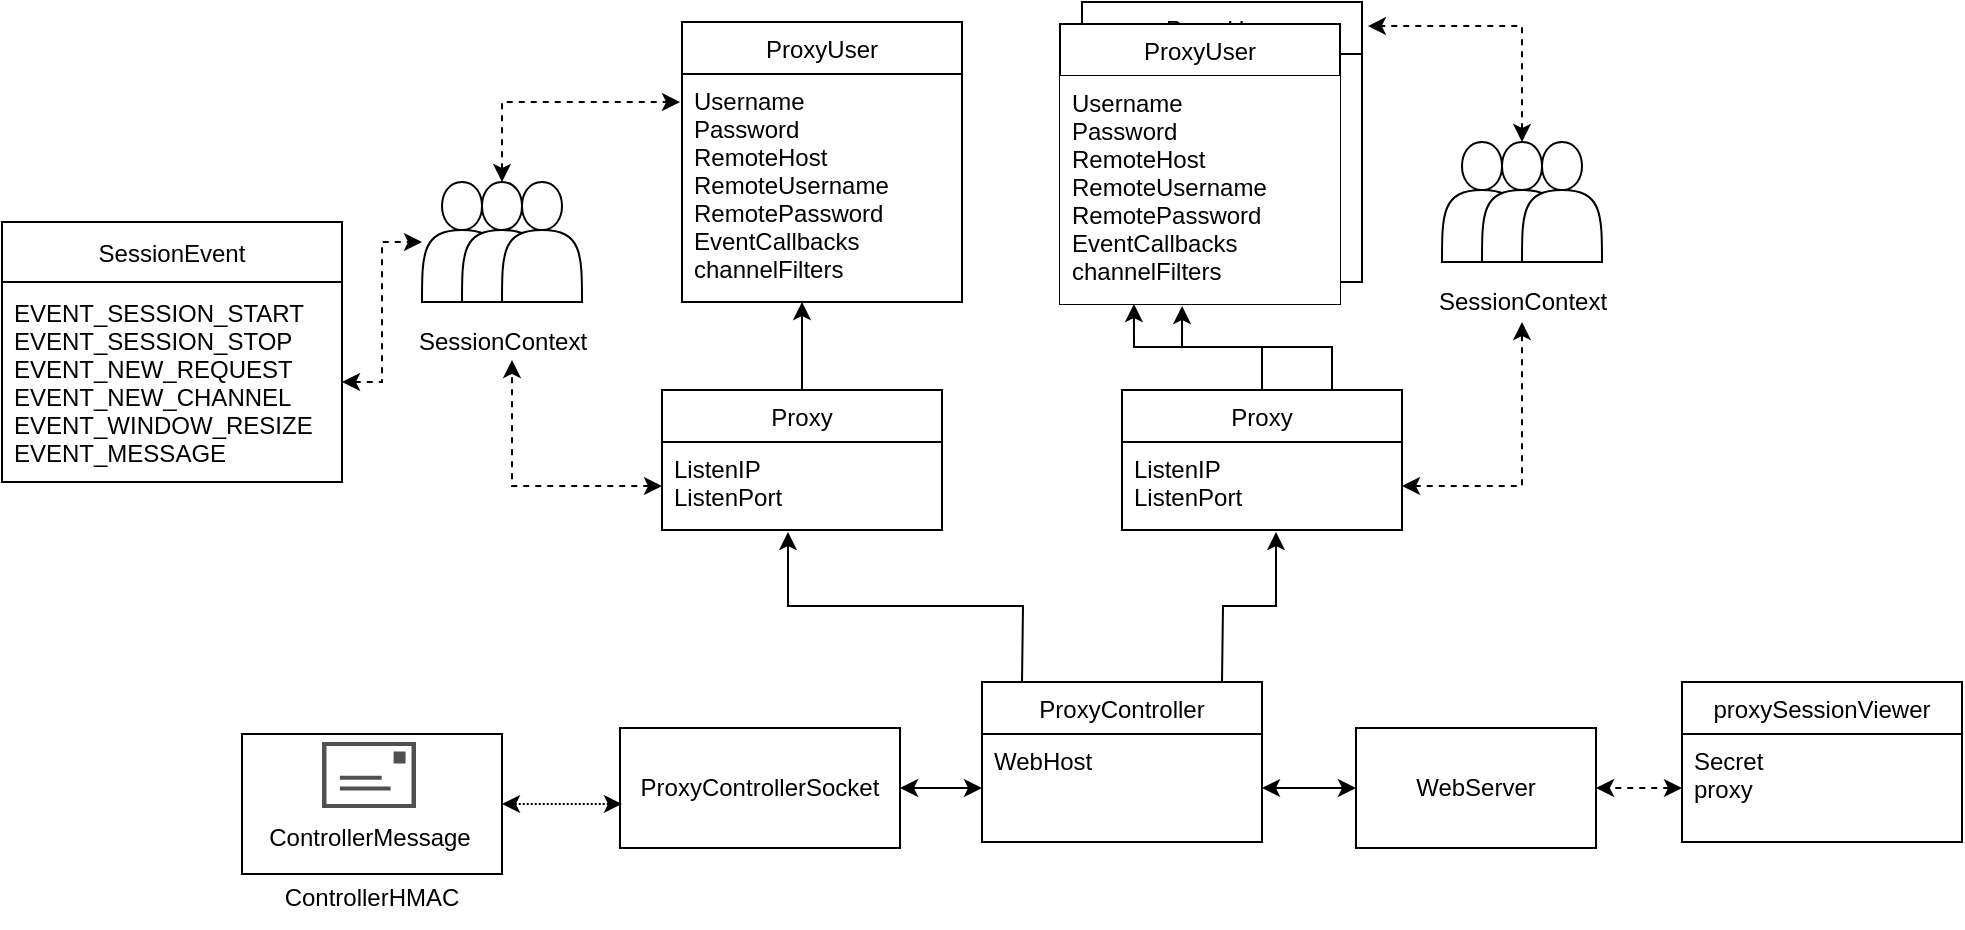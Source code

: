<mxfile version="18.0.3" type="device"><diagram id="XIEPCy_V9LIWTwbyuUCF" name="Page-1"><mxGraphModel dx="2272" dy="722" grid="1" gridSize="10" guides="1" tooltips="1" connect="1" arrows="1" fold="1" page="1" pageScale="1" pageWidth="850" pageHeight="1100" math="0" shadow="0"><root><mxCell id="0"/><mxCell id="1" parent="0"/><mxCell id="7oe542C73cG3-hqcZqbe-24" style="edgeStyle=orthogonalEdgeStyle;rounded=0;orthogonalLoop=1;jettySize=auto;html=1;exitX=0.5;exitY=0;exitDx=0;exitDy=0;" edge="1" parent="1" source="7oe542C73cG3-hqcZqbe-7"><mxGeometry relative="1" as="geometry"><mxPoint x="90" y="190" as="targetPoint"/></mxGeometry></mxCell><mxCell id="7oe542C73cG3-hqcZqbe-7" value="Proxy" style="swimlane;fontStyle=0;childLayout=stackLayout;horizontal=1;startSize=26;fillColor=none;horizontalStack=0;resizeParent=1;resizeParentMax=0;resizeLast=0;collapsible=1;marginBottom=0;" vertex="1" parent="1"><mxGeometry x="20" y="234" width="140" height="70" as="geometry"/></mxCell><mxCell id="7oe542C73cG3-hqcZqbe-8" value="ListenIP&#10;ListenPort" style="text;strokeColor=none;fillColor=none;align=left;verticalAlign=top;spacingLeft=4;spacingRight=4;overflow=hidden;rotatable=0;points=[[0,0.5],[1,0.5]];portConstraint=eastwest;" vertex="1" parent="7oe542C73cG3-hqcZqbe-7"><mxGeometry y="26" width="140" height="44" as="geometry"/></mxCell><mxCell id="7oe542C73cG3-hqcZqbe-25" style="edgeStyle=orthogonalEdgeStyle;rounded=0;orthogonalLoop=1;jettySize=auto;html=1;exitX=0.5;exitY=0;exitDx=0;exitDy=0;entryX=0.264;entryY=1;entryDx=0;entryDy=0;entryPerimeter=0;" edge="1" parent="1" source="7oe542C73cG3-hqcZqbe-15" target="7oe542C73cG3-hqcZqbe-23"><mxGeometry relative="1" as="geometry"/></mxCell><mxCell id="7oe542C73cG3-hqcZqbe-28" style="edgeStyle=orthogonalEdgeStyle;rounded=0;orthogonalLoop=1;jettySize=auto;html=1;exitX=0.75;exitY=0;exitDx=0;exitDy=0;entryX=0.436;entryY=1.009;entryDx=0;entryDy=0;entryPerimeter=0;" edge="1" parent="1" source="7oe542C73cG3-hqcZqbe-15" target="7oe542C73cG3-hqcZqbe-23"><mxGeometry relative="1" as="geometry"><mxPoint x="431.94" y="192.026" as="targetPoint"/></mxGeometry></mxCell><mxCell id="7oe542C73cG3-hqcZqbe-15" value="Proxy" style="swimlane;fontStyle=0;childLayout=stackLayout;horizontal=1;startSize=26;fillColor=none;horizontalStack=0;resizeParent=1;resizeParentMax=0;resizeLast=0;collapsible=1;marginBottom=0;" vertex="1" parent="1"><mxGeometry x="250" y="234" width="140" height="70" as="geometry"/></mxCell><mxCell id="7oe542C73cG3-hqcZqbe-16" value="ListenIP&#10;ListenPort" style="text;strokeColor=none;fillColor=none;align=left;verticalAlign=top;spacingLeft=4;spacingRight=4;overflow=hidden;rotatable=0;points=[[0,0.5],[1,0.5]];portConstraint=eastwest;" vertex="1" parent="7oe542C73cG3-hqcZqbe-15"><mxGeometry y="26" width="140" height="44" as="geometry"/></mxCell><mxCell id="7oe542C73cG3-hqcZqbe-19" value="ProxyUser" style="swimlane;fontStyle=0;childLayout=stackLayout;horizontal=1;startSize=26;fillColor=none;horizontalStack=0;resizeParent=1;resizeParentMax=0;resizeLast=0;collapsible=1;marginBottom=0;" vertex="1" parent="1"><mxGeometry x="30" y="50" width="140" height="140" as="geometry"/></mxCell><mxCell id="7oe542C73cG3-hqcZqbe-20" value="Username&#10;Password&#10;RemoteHost&#10;RemoteUsername&#10;RemotePassword&#10;EventCallbacks&#10;channelFilters" style="text;strokeColor=none;fillColor=none;align=left;verticalAlign=top;spacingLeft=4;spacingRight=4;overflow=hidden;rotatable=0;points=[[0,0.5],[1,0.5]];portConstraint=eastwest;" vertex="1" parent="7oe542C73cG3-hqcZqbe-19"><mxGeometry y="26" width="140" height="114" as="geometry"/></mxCell><mxCell id="7oe542C73cG3-hqcZqbe-26" value="ProxyUser" style="swimlane;fontStyle=0;childLayout=stackLayout;horizontal=1;startSize=26;fillColor=none;horizontalStack=0;resizeParent=1;resizeParentMax=0;resizeLast=0;collapsible=1;marginBottom=0;" vertex="1" parent="1"><mxGeometry x="230" y="40" width="140" height="140" as="geometry"/></mxCell><mxCell id="7oe542C73cG3-hqcZqbe-31" style="edgeStyle=orthogonalEdgeStyle;rounded=0;orthogonalLoop=1;jettySize=auto;html=1;exitX=0.25;exitY=0;exitDx=0;exitDy=0;entryX=0.45;entryY=1.023;entryDx=0;entryDy=0;entryPerimeter=0;" edge="1" parent="1" target="7oe542C73cG3-hqcZqbe-8"><mxGeometry relative="1" as="geometry"><mxPoint x="200" y="380" as="sourcePoint"/></mxGeometry></mxCell><mxCell id="7oe542C73cG3-hqcZqbe-32" style="edgeStyle=orthogonalEdgeStyle;rounded=0;orthogonalLoop=1;jettySize=auto;html=1;exitX=0.75;exitY=0;exitDx=0;exitDy=0;entryX=0.55;entryY=1.023;entryDx=0;entryDy=0;entryPerimeter=0;" edge="1" parent="1" target="7oe542C73cG3-hqcZqbe-16"><mxGeometry relative="1" as="geometry"><mxPoint x="300" y="380" as="sourcePoint"/></mxGeometry></mxCell><mxCell id="7oe542C73cG3-hqcZqbe-38" value="" style="group" vertex="1" connectable="0" parent="1"><mxGeometry x="-110" y="130" width="100" height="90" as="geometry"/></mxCell><mxCell id="7oe542C73cG3-hqcZqbe-35" value="SessionContext" style="text;html=1;align=center;verticalAlign=middle;resizable=0;points=[];autosize=1;strokeColor=none;fillColor=none;" vertex="1" parent="7oe542C73cG3-hqcZqbe-38"><mxGeometry y="70" width="100" height="20" as="geometry"/></mxCell><mxCell id="7oe542C73cG3-hqcZqbe-37" value="" style="shape=actor;whiteSpace=wrap;html=1;" vertex="1" parent="7oe542C73cG3-hqcZqbe-38"><mxGeometry x="10" width="40" height="60" as="geometry"/></mxCell><mxCell id="7oe542C73cG3-hqcZqbe-34" value="" style="shape=actor;whiteSpace=wrap;html=1;" vertex="1" parent="7oe542C73cG3-hqcZqbe-38"><mxGeometry x="30" width="40" height="60" as="geometry"/></mxCell><mxCell id="7oe542C73cG3-hqcZqbe-36" value="" style="shape=actor;whiteSpace=wrap;html=1;" vertex="1" parent="7oe542C73cG3-hqcZqbe-38"><mxGeometry x="50" width="40" height="60" as="geometry"/></mxCell><mxCell id="7oe542C73cG3-hqcZqbe-39" style="edgeStyle=orthogonalEdgeStyle;rounded=0;orthogonalLoop=1;jettySize=auto;html=1;entryX=0.55;entryY=0.95;entryDx=0;entryDy=0;entryPerimeter=0;dashed=1;startArrow=classic;startFill=1;" edge="1" parent="1" source="7oe542C73cG3-hqcZqbe-8" target="7oe542C73cG3-hqcZqbe-35"><mxGeometry relative="1" as="geometry"/></mxCell><mxCell id="7oe542C73cG3-hqcZqbe-40" style="edgeStyle=orthogonalEdgeStyle;rounded=0;orthogonalLoop=1;jettySize=auto;html=1;exitX=0.5;exitY=0;exitDx=0;exitDy=0;entryX=-0.007;entryY=0.123;entryDx=0;entryDy=0;entryPerimeter=0;dashed=1;startArrow=classic;startFill=1;" edge="1" parent="1" source="7oe542C73cG3-hqcZqbe-34" target="7oe542C73cG3-hqcZqbe-20"><mxGeometry relative="1" as="geometry"/></mxCell><mxCell id="7oe542C73cG3-hqcZqbe-41" value="" style="group" vertex="1" connectable="0" parent="1"><mxGeometry x="400" y="110" width="100" height="90" as="geometry"/></mxCell><mxCell id="7oe542C73cG3-hqcZqbe-42" value="SessionContext" style="text;html=1;align=center;verticalAlign=middle;resizable=0;points=[];autosize=1;strokeColor=none;fillColor=none;" vertex="1" parent="7oe542C73cG3-hqcZqbe-41"><mxGeometry y="70" width="100" height="20" as="geometry"/></mxCell><mxCell id="7oe542C73cG3-hqcZqbe-43" value="" style="shape=actor;whiteSpace=wrap;html=1;" vertex="1" parent="7oe542C73cG3-hqcZqbe-41"><mxGeometry x="10" width="40" height="60" as="geometry"/></mxCell><mxCell id="7oe542C73cG3-hqcZqbe-44" value="" style="shape=actor;whiteSpace=wrap;html=1;" vertex="1" parent="7oe542C73cG3-hqcZqbe-41"><mxGeometry x="30" width="40" height="60" as="geometry"/></mxCell><mxCell id="7oe542C73cG3-hqcZqbe-45" value="" style="shape=actor;whiteSpace=wrap;html=1;" vertex="1" parent="7oe542C73cG3-hqcZqbe-41"><mxGeometry x="50" width="40" height="60" as="geometry"/></mxCell><mxCell id="7oe542C73cG3-hqcZqbe-22" value="ProxyUser" style="swimlane;fontStyle=0;childLayout=stackLayout;horizontal=1;startSize=26;fillColor=default;horizontalStack=0;resizeParent=1;resizeParentMax=0;resizeLast=0;collapsible=1;marginBottom=0;" vertex="1" parent="1"><mxGeometry x="219" y="51" width="140" height="140" as="geometry"/></mxCell><mxCell id="7oe542C73cG3-hqcZqbe-23" value="Username&#10;Password&#10;RemoteHost&#10;RemoteUsername&#10;RemotePassword&#10;EventCallbacks&#10;channelFilters" style="text;strokeColor=none;fillColor=default;align=left;verticalAlign=top;spacingLeft=4;spacingRight=4;overflow=hidden;rotatable=0;points=[[0,0.5],[1,0.5]];portConstraint=eastwest;" vertex="1" parent="7oe542C73cG3-hqcZqbe-22"><mxGeometry y="26" width="140" height="114" as="geometry"/></mxCell><mxCell id="7oe542C73cG3-hqcZqbe-48" style="edgeStyle=orthogonalEdgeStyle;rounded=0;orthogonalLoop=1;jettySize=auto;html=1;exitX=0.5;exitY=0;exitDx=0;exitDy=0;entryX=1.021;entryY=0.086;entryDx=0;entryDy=0;entryPerimeter=0;dashed=1;startArrow=classic;startFill=1;" edge="1" parent="1" source="7oe542C73cG3-hqcZqbe-44" target="7oe542C73cG3-hqcZqbe-26"><mxGeometry relative="1" as="geometry"/></mxCell><mxCell id="7oe542C73cG3-hqcZqbe-49" style="edgeStyle=orthogonalEdgeStyle;rounded=0;orthogonalLoop=1;jettySize=auto;html=1;exitX=1;exitY=0.5;exitDx=0;exitDy=0;dashed=1;startArrow=classic;startFill=1;" edge="1" parent="1" source="7oe542C73cG3-hqcZqbe-16" target="7oe542C73cG3-hqcZqbe-42"><mxGeometry relative="1" as="geometry"/></mxCell><mxCell id="7oe542C73cG3-hqcZqbe-60" value="ProxyController" style="swimlane;fontStyle=0;childLayout=stackLayout;horizontal=1;startSize=26;fillColor=none;horizontalStack=0;resizeParent=1;resizeParentMax=0;resizeLast=0;collapsible=1;marginBottom=0;" vertex="1" parent="1"><mxGeometry x="180" y="380" width="140" height="80" as="geometry"/></mxCell><mxCell id="7oe542C73cG3-hqcZqbe-61" value="WebHost&#10;" style="text;strokeColor=none;fillColor=none;align=left;verticalAlign=top;spacingLeft=4;spacingRight=4;overflow=hidden;rotatable=0;points=[[0,0.5],[1,0.5]];portConstraint=eastwest;" vertex="1" parent="7oe542C73cG3-hqcZqbe-60"><mxGeometry y="26" width="140" height="54" as="geometry"/></mxCell><mxCell id="7oe542C73cG3-hqcZqbe-82" style="edgeStyle=orthogonalEdgeStyle;rounded=0;orthogonalLoop=1;jettySize=auto;html=1;exitX=0;exitY=0.5;exitDx=0;exitDy=0;entryX=1;entryY=0.5;entryDx=0;entryDy=0;startArrow=classic;startFill=1;" edge="1" parent="1" source="7oe542C73cG3-hqcZqbe-64" target="7oe542C73cG3-hqcZqbe-61"><mxGeometry relative="1" as="geometry"/></mxCell><mxCell id="7oe542C73cG3-hqcZqbe-64" value="&lt;div&gt;WebServer&lt;/div&gt;" style="rounded=0;whiteSpace=wrap;html=1;fillColor=default;" vertex="1" parent="1"><mxGeometry x="367" y="403" width="120" height="60" as="geometry"/></mxCell><mxCell id="7oe542C73cG3-hqcZqbe-65" value="ProxyControllerSocket" style="rounded=0;whiteSpace=wrap;html=1;fillColor=default;" vertex="1" parent="1"><mxGeometry x="-1" y="403" width="140" height="60" as="geometry"/></mxCell><mxCell id="7oe542C73cG3-hqcZqbe-73" value="" style="group" vertex="1" connectable="0" parent="1"><mxGeometry x="-190" y="403" width="130" height="97" as="geometry"/></mxCell><mxCell id="7oe542C73cG3-hqcZqbe-69" value="" style="rounded=0;whiteSpace=wrap;html=1;fillColor=default;" vertex="1" parent="7oe542C73cG3-hqcZqbe-73"><mxGeometry y="3" width="130" height="70" as="geometry"/></mxCell><mxCell id="7oe542C73cG3-hqcZqbe-66" value="" style="sketch=0;pointerEvents=1;shadow=0;dashed=0;html=1;strokeColor=none;fillColor=#505050;labelPosition=center;verticalLabelPosition=bottom;verticalAlign=top;outlineConnect=0;align=center;shape=mxgraph.office.concepts.email;" vertex="1" parent="7oe542C73cG3-hqcZqbe-73"><mxGeometry x="40" y="7" width="47" height="33" as="geometry"/></mxCell><mxCell id="7oe542C73cG3-hqcZqbe-71" value="ControllerHMAC" style="text;html=1;strokeColor=none;fillColor=none;align=center;verticalAlign=middle;whiteSpace=wrap;rounded=0;" vertex="1" parent="7oe542C73cG3-hqcZqbe-73"><mxGeometry x="35" y="70" width="60" height="30" as="geometry"/></mxCell><mxCell id="7oe542C73cG3-hqcZqbe-72" value="ControllerMessage" style="text;html=1;strokeColor=none;fillColor=none;align=center;verticalAlign=middle;whiteSpace=wrap;rounded=0;" vertex="1" parent="7oe542C73cG3-hqcZqbe-73"><mxGeometry x="33.5" y="40" width="60" height="30" as="geometry"/></mxCell><mxCell id="7oe542C73cG3-hqcZqbe-74" style="edgeStyle=orthogonalEdgeStyle;rounded=0;orthogonalLoop=1;jettySize=auto;html=1;exitX=1;exitY=0.5;exitDx=0;exitDy=0;entryX=0.007;entryY=0.633;entryDx=0;entryDy=0;entryPerimeter=0;dashed=1;startArrow=classic;startFill=1;dashPattern=1 1;" edge="1" parent="1" source="7oe542C73cG3-hqcZqbe-69" target="7oe542C73cG3-hqcZqbe-65"><mxGeometry relative="1" as="geometry"/></mxCell><mxCell id="7oe542C73cG3-hqcZqbe-80" style="edgeStyle=orthogonalEdgeStyle;rounded=0;orthogonalLoop=1;jettySize=auto;html=1;exitX=0;exitY=0.5;exitDx=0;exitDy=0;entryX=1;entryY=0.5;entryDx=0;entryDy=0;startArrow=classic;startFill=1;" edge="1" parent="1" source="7oe542C73cG3-hqcZqbe-61" target="7oe542C73cG3-hqcZqbe-65"><mxGeometry relative="1" as="geometry"/></mxCell><mxCell id="7oe542C73cG3-hqcZqbe-84" value="proxySessionViewer" style="swimlane;fontStyle=0;childLayout=stackLayout;horizontal=1;startSize=26;fillColor=none;horizontalStack=0;resizeParent=1;resizeParentMax=0;resizeLast=0;collapsible=1;marginBottom=0;" vertex="1" parent="1"><mxGeometry x="530" y="380" width="140" height="80" as="geometry"/></mxCell><mxCell id="7oe542C73cG3-hqcZqbe-85" value="Secret&#10;proxy" style="text;strokeColor=none;fillColor=none;align=left;verticalAlign=top;spacingLeft=4;spacingRight=4;overflow=hidden;rotatable=0;points=[[0,0.5],[1,0.5]];portConstraint=eastwest;" vertex="1" parent="7oe542C73cG3-hqcZqbe-84"><mxGeometry y="26" width="140" height="54" as="geometry"/></mxCell><mxCell id="7oe542C73cG3-hqcZqbe-86" style="edgeStyle=orthogonalEdgeStyle;rounded=0;orthogonalLoop=1;jettySize=auto;html=1;exitX=0;exitY=0.5;exitDx=0;exitDy=0;entryX=1;entryY=0.5;entryDx=0;entryDy=0;startArrow=classic;startFill=1;dashed=1;" edge="1" parent="1" source="7oe542C73cG3-hqcZqbe-85" target="7oe542C73cG3-hqcZqbe-64"><mxGeometry relative="1" as="geometry"/></mxCell><mxCell id="7oe542C73cG3-hqcZqbe-87" value="SessionEvent" style="swimlane;fontStyle=0;childLayout=stackLayout;horizontal=1;startSize=30;horizontalStack=0;resizeParent=1;resizeParentMax=0;resizeLast=0;collapsible=1;marginBottom=0;fillColor=default;" vertex="1" parent="1"><mxGeometry x="-310" y="150" width="170" height="130" as="geometry"/></mxCell><mxCell id="7oe542C73cG3-hqcZqbe-88" value="EVENT_SESSION_START&#10;EVENT_SESSION_STOP&#10;EVENT_NEW_REQUEST&#10;EVENT_NEW_CHANNEL&#10;EVENT_WINDOW_RESIZE&#10;EVENT_MESSAGE" style="text;strokeColor=none;fillColor=none;align=left;verticalAlign=middle;spacingLeft=4;spacingRight=4;overflow=hidden;points=[[0,0.5],[1,0.5]];portConstraint=eastwest;rotatable=0;" vertex="1" parent="7oe542C73cG3-hqcZqbe-87"><mxGeometry y="30" width="170" height="100" as="geometry"/></mxCell><mxCell id="7oe542C73cG3-hqcZqbe-93" style="edgeStyle=orthogonalEdgeStyle;rounded=0;orthogonalLoop=1;jettySize=auto;html=1;exitX=1;exitY=0.5;exitDx=0;exitDy=0;dashed=1;startArrow=classic;startFill=1;" edge="1" parent="1" source="7oe542C73cG3-hqcZqbe-88" target="7oe542C73cG3-hqcZqbe-37"><mxGeometry relative="1" as="geometry"/></mxCell></root></mxGraphModel></diagram></mxfile>